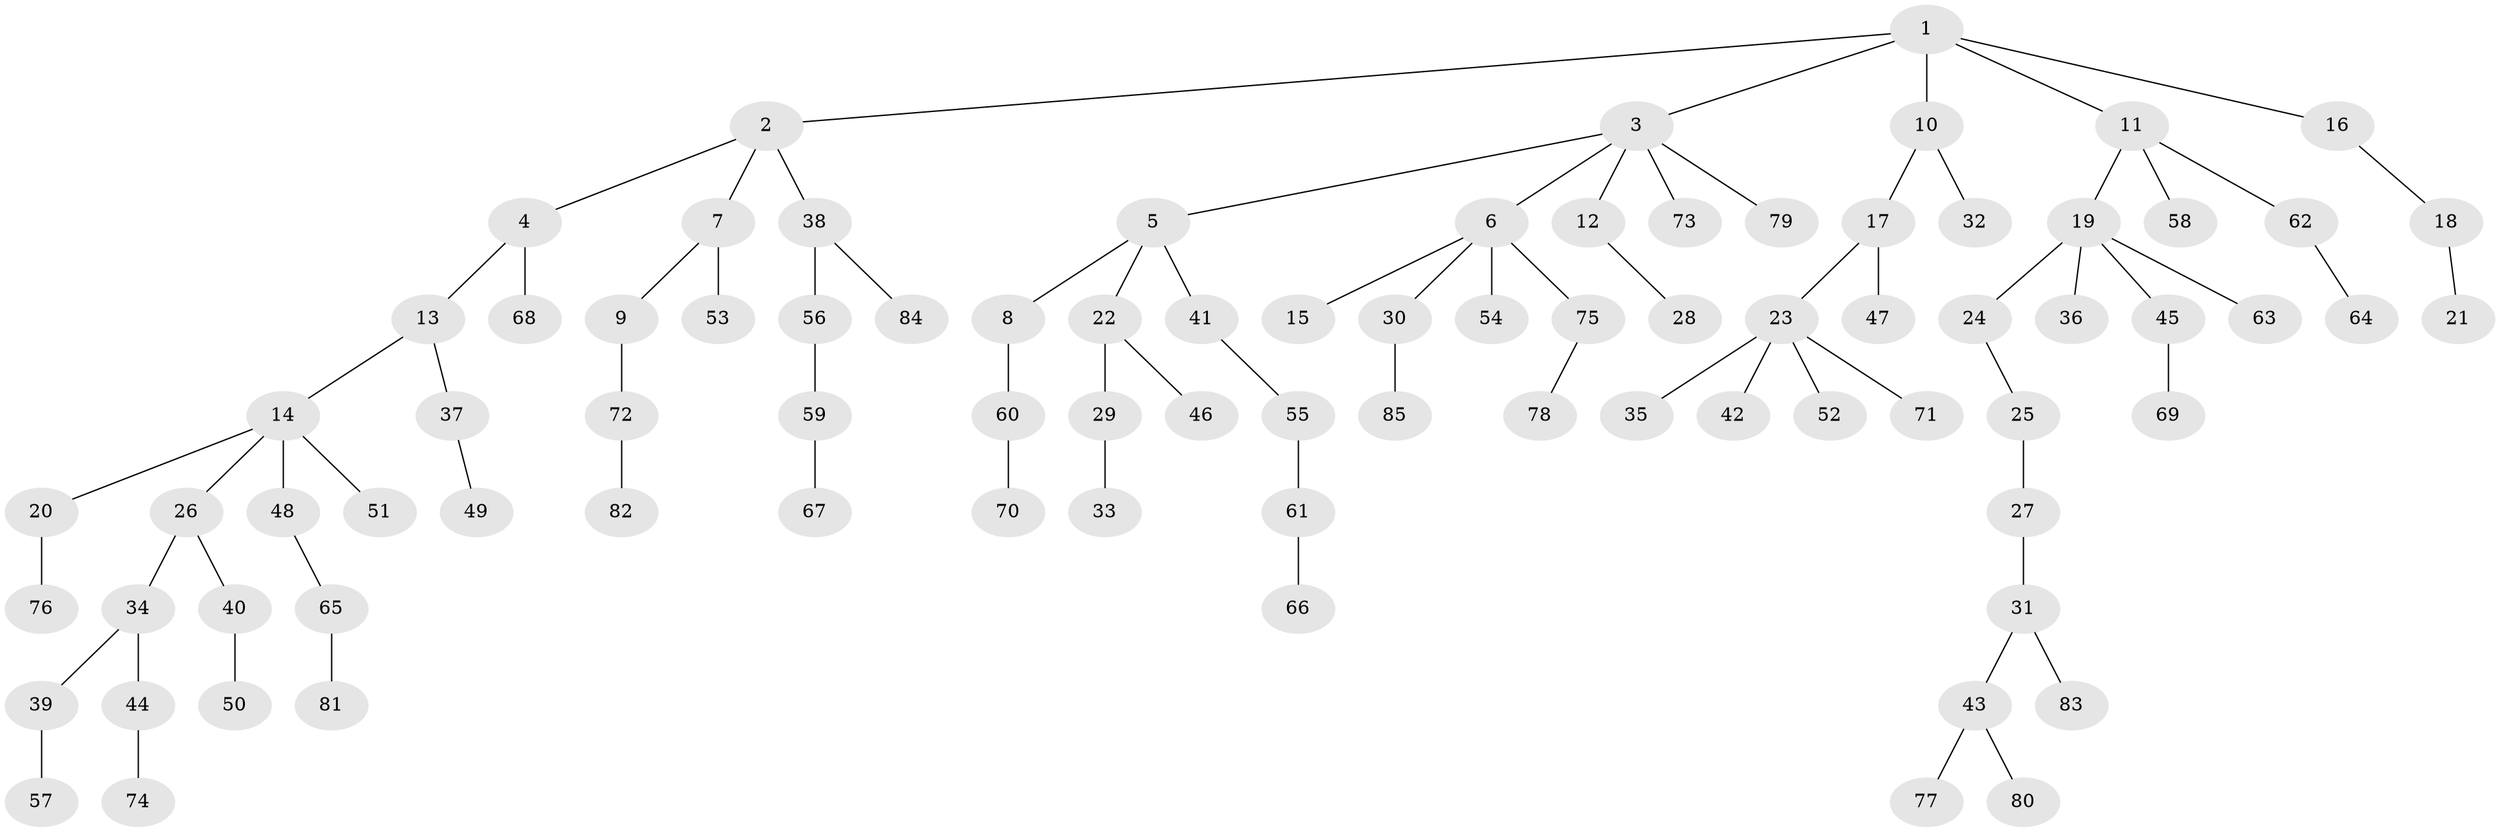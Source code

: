// Generated by graph-tools (version 1.1) at 2025/37/03/09/25 02:37:05]
// undirected, 85 vertices, 84 edges
graph export_dot {
graph [start="1"]
  node [color=gray90,style=filled];
  1;
  2;
  3;
  4;
  5;
  6;
  7;
  8;
  9;
  10;
  11;
  12;
  13;
  14;
  15;
  16;
  17;
  18;
  19;
  20;
  21;
  22;
  23;
  24;
  25;
  26;
  27;
  28;
  29;
  30;
  31;
  32;
  33;
  34;
  35;
  36;
  37;
  38;
  39;
  40;
  41;
  42;
  43;
  44;
  45;
  46;
  47;
  48;
  49;
  50;
  51;
  52;
  53;
  54;
  55;
  56;
  57;
  58;
  59;
  60;
  61;
  62;
  63;
  64;
  65;
  66;
  67;
  68;
  69;
  70;
  71;
  72;
  73;
  74;
  75;
  76;
  77;
  78;
  79;
  80;
  81;
  82;
  83;
  84;
  85;
  1 -- 2;
  1 -- 3;
  1 -- 10;
  1 -- 11;
  1 -- 16;
  2 -- 4;
  2 -- 7;
  2 -- 38;
  3 -- 5;
  3 -- 6;
  3 -- 12;
  3 -- 73;
  3 -- 79;
  4 -- 13;
  4 -- 68;
  5 -- 8;
  5 -- 22;
  5 -- 41;
  6 -- 15;
  6 -- 30;
  6 -- 54;
  6 -- 75;
  7 -- 9;
  7 -- 53;
  8 -- 60;
  9 -- 72;
  10 -- 17;
  10 -- 32;
  11 -- 19;
  11 -- 58;
  11 -- 62;
  12 -- 28;
  13 -- 14;
  13 -- 37;
  14 -- 20;
  14 -- 26;
  14 -- 48;
  14 -- 51;
  16 -- 18;
  17 -- 23;
  17 -- 47;
  18 -- 21;
  19 -- 24;
  19 -- 36;
  19 -- 45;
  19 -- 63;
  20 -- 76;
  22 -- 29;
  22 -- 46;
  23 -- 35;
  23 -- 42;
  23 -- 52;
  23 -- 71;
  24 -- 25;
  25 -- 27;
  26 -- 34;
  26 -- 40;
  27 -- 31;
  29 -- 33;
  30 -- 85;
  31 -- 43;
  31 -- 83;
  34 -- 39;
  34 -- 44;
  37 -- 49;
  38 -- 56;
  38 -- 84;
  39 -- 57;
  40 -- 50;
  41 -- 55;
  43 -- 77;
  43 -- 80;
  44 -- 74;
  45 -- 69;
  48 -- 65;
  55 -- 61;
  56 -- 59;
  59 -- 67;
  60 -- 70;
  61 -- 66;
  62 -- 64;
  65 -- 81;
  72 -- 82;
  75 -- 78;
}
